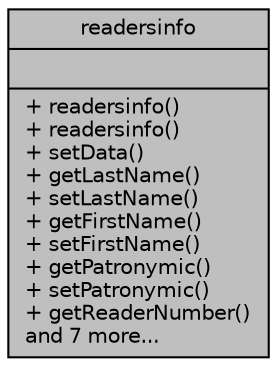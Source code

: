 digraph "readersinfo"
{
 // LATEX_PDF_SIZE
  edge [fontname="Helvetica",fontsize="10",labelfontname="Helvetica",labelfontsize="10"];
  node [fontname="Helvetica",fontsize="10",shape=record];
  Node1 [label="{readersinfo\n||+ readersinfo()\l+ readersinfo()\l+ setData()\l+ getLastName()\l+ setLastName()\l+ getFirstName()\l+ setFirstName()\l+ getPatronymic()\l+ setPatronymic()\l+ getReaderNumber()\land 7 more...\l}",height=0.2,width=0.4,color="black", fillcolor="grey75", style="filled", fontcolor="black",tooltip=" "];
}
